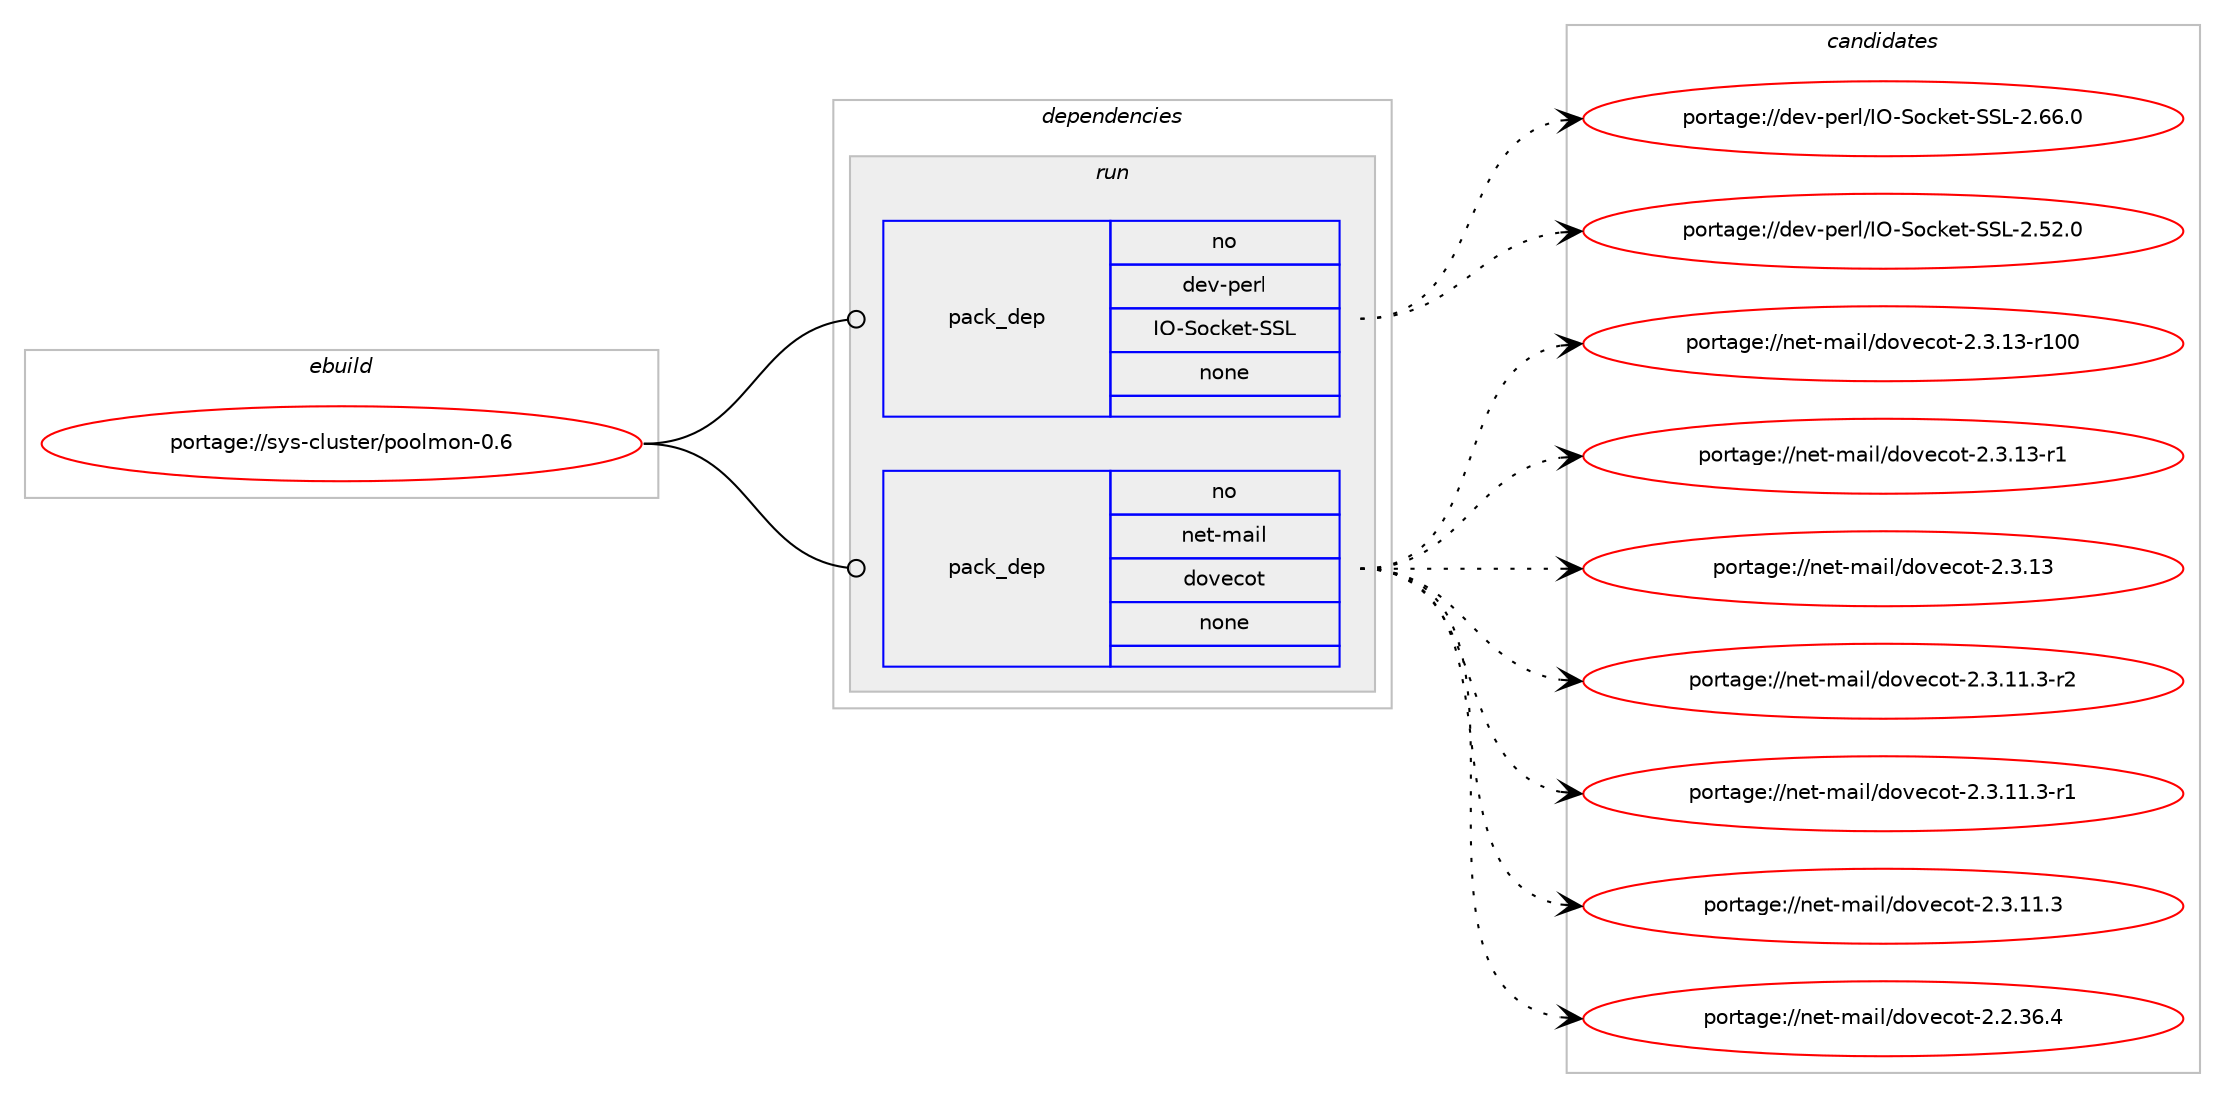 digraph prolog {

# *************
# Graph options
# *************

newrank=true;
concentrate=true;
compound=true;
graph [rankdir=LR,fontname=Helvetica,fontsize=10,ranksep=1.5];#, ranksep=2.5, nodesep=0.2];
edge  [arrowhead=vee];
node  [fontname=Helvetica,fontsize=10];

# **********
# The ebuild
# **********

subgraph cluster_leftcol {
color=gray;
rank=same;
label=<<i>ebuild</i>>;
id [label="portage://sys-cluster/poolmon-0.6", color=red, width=4, href="../sys-cluster/poolmon-0.6.svg"];
}

# ****************
# The dependencies
# ****************

subgraph cluster_midcol {
color=gray;
label=<<i>dependencies</i>>;
subgraph cluster_compile {
fillcolor="#eeeeee";
style=filled;
label=<<i>compile</i>>;
}
subgraph cluster_compileandrun {
fillcolor="#eeeeee";
style=filled;
label=<<i>compile and run</i>>;
}
subgraph cluster_run {
fillcolor="#eeeeee";
style=filled;
label=<<i>run</i>>;
subgraph pack1327 {
dependency1472 [label=<<TABLE BORDER="0" CELLBORDER="1" CELLSPACING="0" CELLPADDING="4" WIDTH="220"><TR><TD ROWSPAN="6" CELLPADDING="30">pack_dep</TD></TR><TR><TD WIDTH="110">no</TD></TR><TR><TD>dev-perl</TD></TR><TR><TD>IO-Socket-SSL</TD></TR><TR><TD>none</TD></TR><TR><TD></TD></TR></TABLE>>, shape=none, color=blue];
}
id:e -> dependency1472:w [weight=20,style="solid",arrowhead="odot"];
subgraph pack1328 {
dependency1473 [label=<<TABLE BORDER="0" CELLBORDER="1" CELLSPACING="0" CELLPADDING="4" WIDTH="220"><TR><TD ROWSPAN="6" CELLPADDING="30">pack_dep</TD></TR><TR><TD WIDTH="110">no</TD></TR><TR><TD>net-mail</TD></TR><TR><TD>dovecot</TD></TR><TR><TD>none</TD></TR><TR><TD></TD></TR></TABLE>>, shape=none, color=blue];
}
id:e -> dependency1473:w [weight=20,style="solid",arrowhead="odot"];
}
}

# **************
# The candidates
# **************

subgraph cluster_choices {
rank=same;
color=gray;
label=<<i>candidates</i>>;

subgraph choice1327 {
color=black;
nodesep=1;
choice100101118451121011141084773794583111991071011164583837645504654544648 [label="portage://dev-perl/IO-Socket-SSL-2.66.0", color=red, width=4,href="../dev-perl/IO-Socket-SSL-2.66.0.svg"];
choice100101118451121011141084773794583111991071011164583837645504653504648 [label="portage://dev-perl/IO-Socket-SSL-2.52.0", color=red, width=4,href="../dev-perl/IO-Socket-SSL-2.52.0.svg"];
dependency1472:e -> choice100101118451121011141084773794583111991071011164583837645504654544648:w [style=dotted,weight="100"];
dependency1472:e -> choice100101118451121011141084773794583111991071011164583837645504653504648:w [style=dotted,weight="100"];
}
subgraph choice1328 {
color=black;
nodesep=1;
choice110101116451099710510847100111118101991111164550465146495145114494848 [label="portage://net-mail/dovecot-2.3.13-r100", color=red, width=4,href="../net-mail/dovecot-2.3.13-r100.svg"];
choice11010111645109971051084710011111810199111116455046514649514511449 [label="portage://net-mail/dovecot-2.3.13-r1", color=red, width=4,href="../net-mail/dovecot-2.3.13-r1.svg"];
choice1101011164510997105108471001111181019911111645504651464951 [label="portage://net-mail/dovecot-2.3.13", color=red, width=4,href="../net-mail/dovecot-2.3.13.svg"];
choice110101116451099710510847100111118101991111164550465146494946514511450 [label="portage://net-mail/dovecot-2.3.11.3-r2", color=red, width=4,href="../net-mail/dovecot-2.3.11.3-r2.svg"];
choice110101116451099710510847100111118101991111164550465146494946514511449 [label="portage://net-mail/dovecot-2.3.11.3-r1", color=red, width=4,href="../net-mail/dovecot-2.3.11.3-r1.svg"];
choice11010111645109971051084710011111810199111116455046514649494651 [label="portage://net-mail/dovecot-2.3.11.3", color=red, width=4,href="../net-mail/dovecot-2.3.11.3.svg"];
choice11010111645109971051084710011111810199111116455046504651544652 [label="portage://net-mail/dovecot-2.2.36.4", color=red, width=4,href="../net-mail/dovecot-2.2.36.4.svg"];
dependency1473:e -> choice110101116451099710510847100111118101991111164550465146495145114494848:w [style=dotted,weight="100"];
dependency1473:e -> choice11010111645109971051084710011111810199111116455046514649514511449:w [style=dotted,weight="100"];
dependency1473:e -> choice1101011164510997105108471001111181019911111645504651464951:w [style=dotted,weight="100"];
dependency1473:e -> choice110101116451099710510847100111118101991111164550465146494946514511450:w [style=dotted,weight="100"];
dependency1473:e -> choice110101116451099710510847100111118101991111164550465146494946514511449:w [style=dotted,weight="100"];
dependency1473:e -> choice11010111645109971051084710011111810199111116455046514649494651:w [style=dotted,weight="100"];
dependency1473:e -> choice11010111645109971051084710011111810199111116455046504651544652:w [style=dotted,weight="100"];
}
}

}

